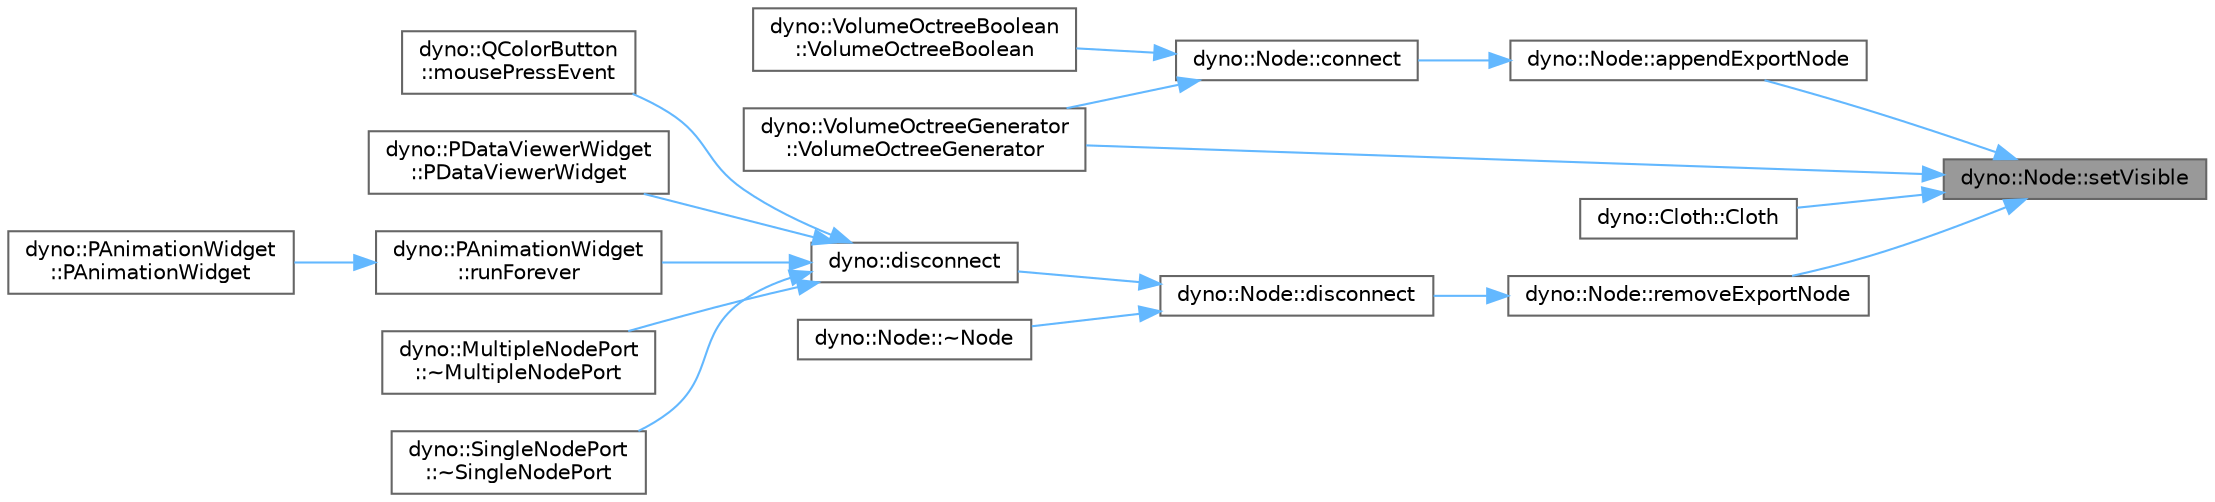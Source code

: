 digraph "dyno::Node::setVisible"
{
 // LATEX_PDF_SIZE
  bgcolor="transparent";
  edge [fontname=Helvetica,fontsize=10,labelfontname=Helvetica,labelfontsize=10];
  node [fontname=Helvetica,fontsize=10,shape=box,height=0.2,width=0.4];
  rankdir="RL";
  Node1 [id="Node000001",label="dyno::Node::setVisible",height=0.2,width=0.4,color="gray40", fillcolor="grey60", style="filled", fontcolor="black",tooltip="Set the visibility of context."];
  Node1 -> Node2 [id="edge1_Node000001_Node000002",dir="back",color="steelblue1",style="solid",tooltip=" "];
  Node2 [id="Node000002",label="dyno::Node::appendExportNode",height=0.2,width=0.4,color="grey40", fillcolor="white", style="filled",URL="$classdyno_1_1_node.html#a09fffdf7fc240a52ce2a9e010774f1fa",tooltip=" "];
  Node2 -> Node3 [id="edge2_Node000002_Node000003",dir="back",color="steelblue1",style="solid",tooltip=" "];
  Node3 [id="Node000003",label="dyno::Node::connect",height=0.2,width=0.4,color="grey40", fillcolor="white", style="filled",URL="$classdyno_1_1_node.html#acc54344cd3b2c1f77b3c2df6ece0df4c",tooltip=" "];
  Node3 -> Node4 [id="edge3_Node000003_Node000004",dir="back",color="steelblue1",style="solid",tooltip=" "];
  Node4 [id="Node000004",label="dyno::VolumeOctreeBoolean\l::VolumeOctreeBoolean",height=0.2,width=0.4,color="grey40", fillcolor="white", style="filled",URL="$classdyno_1_1_volume_octree_boolean.html#ad2f9d839982c2a1195b23d91b3c2a33c",tooltip=" "];
  Node3 -> Node5 [id="edge4_Node000003_Node000005",dir="back",color="steelblue1",style="solid",tooltip=" "];
  Node5 [id="Node000005",label="dyno::VolumeOctreeGenerator\l::VolumeOctreeGenerator",height=0.2,width=0.4,color="grey40", fillcolor="white", style="filled",URL="$classdyno_1_1_volume_octree_generator.html#aa472ad6d032bb15b3f006c1554c45106",tooltip=" "];
  Node1 -> Node6 [id="edge5_Node000001_Node000006",dir="back",color="steelblue1",style="solid",tooltip=" "];
  Node6 [id="Node000006",label="dyno::Cloth::Cloth",height=0.2,width=0.4,color="grey40", fillcolor="white", style="filled",URL="$classdyno_1_1_cloth.html#a72797d7f33038d2bcb844c4b1517c1bd",tooltip=" "];
  Node1 -> Node7 [id="edge6_Node000001_Node000007",dir="back",color="steelblue1",style="solid",tooltip=" "];
  Node7 [id="Node000007",label="dyno::Node::removeExportNode",height=0.2,width=0.4,color="grey40", fillcolor="white", style="filled",URL="$classdyno_1_1_node.html#a6a9c5bd47d2feac107561b2769fd5c09",tooltip=" "];
  Node7 -> Node8 [id="edge7_Node000007_Node000008",dir="back",color="steelblue1",style="solid",tooltip=" "];
  Node8 [id="Node000008",label="dyno::Node::disconnect",height=0.2,width=0.4,color="grey40", fillcolor="white", style="filled",URL="$classdyno_1_1_node.html#a3de4fd3b43510ce6aefc9eb73aad51da",tooltip=" "];
  Node8 -> Node9 [id="edge8_Node000008_Node000009",dir="back",color="steelblue1",style="solid",tooltip=" "];
  Node9 [id="Node000009",label="dyno::disconnect",height=0.2,width=0.4,color="grey40", fillcolor="white", style="filled",URL="$namespacedyno.html#aa1422d9d48b7fccaa94ebbd8bbe6f333",tooltip=" "];
  Node9 -> Node10 [id="edge9_Node000009_Node000010",dir="back",color="steelblue1",style="solid",tooltip=" "];
  Node10 [id="Node000010",label="dyno::QColorButton\l::mousePressEvent",height=0.2,width=0.4,color="grey40", fillcolor="white", style="filled",URL="$classdyno_1_1_q_color_button.html#a4cb21895bbd7394140c3bfdac72572db",tooltip=" "];
  Node9 -> Node11 [id="edge10_Node000009_Node000011",dir="back",color="steelblue1",style="solid",tooltip=" "];
  Node11 [id="Node000011",label="dyno::PDataViewerWidget\l::PDataViewerWidget",height=0.2,width=0.4,color="grey40", fillcolor="white", style="filled",URL="$classdyno_1_1_p_data_viewer_widget.html#a68e781c2ac57c692d4dd7a12c1e04b55",tooltip=" "];
  Node9 -> Node12 [id="edge11_Node000009_Node000012",dir="back",color="steelblue1",style="solid",tooltip=" "];
  Node12 [id="Node000012",label="dyno::PAnimationWidget\l::runForever",height=0.2,width=0.4,color="grey40", fillcolor="white", style="filled",URL="$classdyno_1_1_p_animation_widget.html#aa87cedc07a9bc35184d0c30cdd235a85",tooltip=" "];
  Node12 -> Node13 [id="edge12_Node000012_Node000013",dir="back",color="steelblue1",style="solid",tooltip=" "];
  Node13 [id="Node000013",label="dyno::PAnimationWidget\l::PAnimationWidget",height=0.2,width=0.4,color="grey40", fillcolor="white", style="filled",URL="$classdyno_1_1_p_animation_widget.html#a396e065b7db0d9f7b8a39e4750e973f0",tooltip=" "];
  Node9 -> Node14 [id="edge13_Node000009_Node000014",dir="back",color="steelblue1",style="solid",tooltip=" "];
  Node14 [id="Node000014",label="dyno::MultipleNodePort\l::~MultipleNodePort",height=0.2,width=0.4,color="grey40", fillcolor="white", style="filled",URL="$classdyno_1_1_multiple_node_port.html#aa35656f5a6551b5fd2bcd486f2eceea0",tooltip=" "];
  Node9 -> Node15 [id="edge14_Node000009_Node000015",dir="back",color="steelblue1",style="solid",tooltip=" "];
  Node15 [id="Node000015",label="dyno::SingleNodePort\l::~SingleNodePort",height=0.2,width=0.4,color="grey40", fillcolor="white", style="filled",URL="$classdyno_1_1_single_node_port.html#af2f4aefeaecb3ad92df3e11b47dbab8c",tooltip=" "];
  Node8 -> Node16 [id="edge15_Node000008_Node000016",dir="back",color="steelblue1",style="solid",tooltip=" "];
  Node16 [id="Node000016",label="dyno::Node::~Node",height=0.2,width=0.4,color="grey40", fillcolor="white", style="filled",URL="$classdyno_1_1_node.html#aa1153b68e97e95d66abb8ae87d15bcf0",tooltip=" "];
  Node1 -> Node5 [id="edge16_Node000001_Node000005",dir="back",color="steelblue1",style="solid",tooltip=" "];
}

